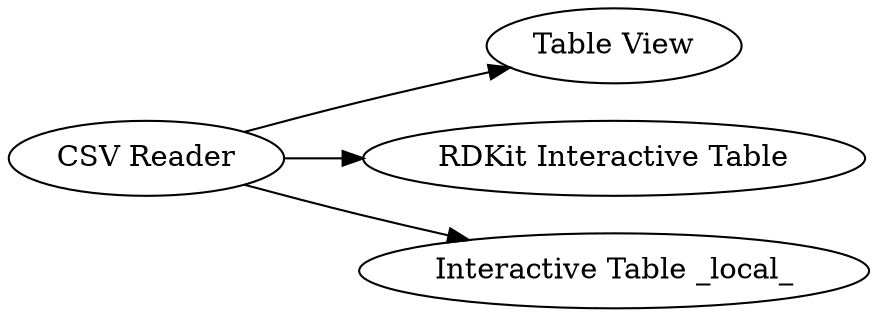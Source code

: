 digraph {
	7 -> 4
	7 -> 3
	7 -> 2
	4 [label="Table View"]
	7 [label="CSV Reader"]
	3 [label="RDKit Interactive Table"]
	2 [label="Interactive Table _local_"]
	rankdir=LR
}
